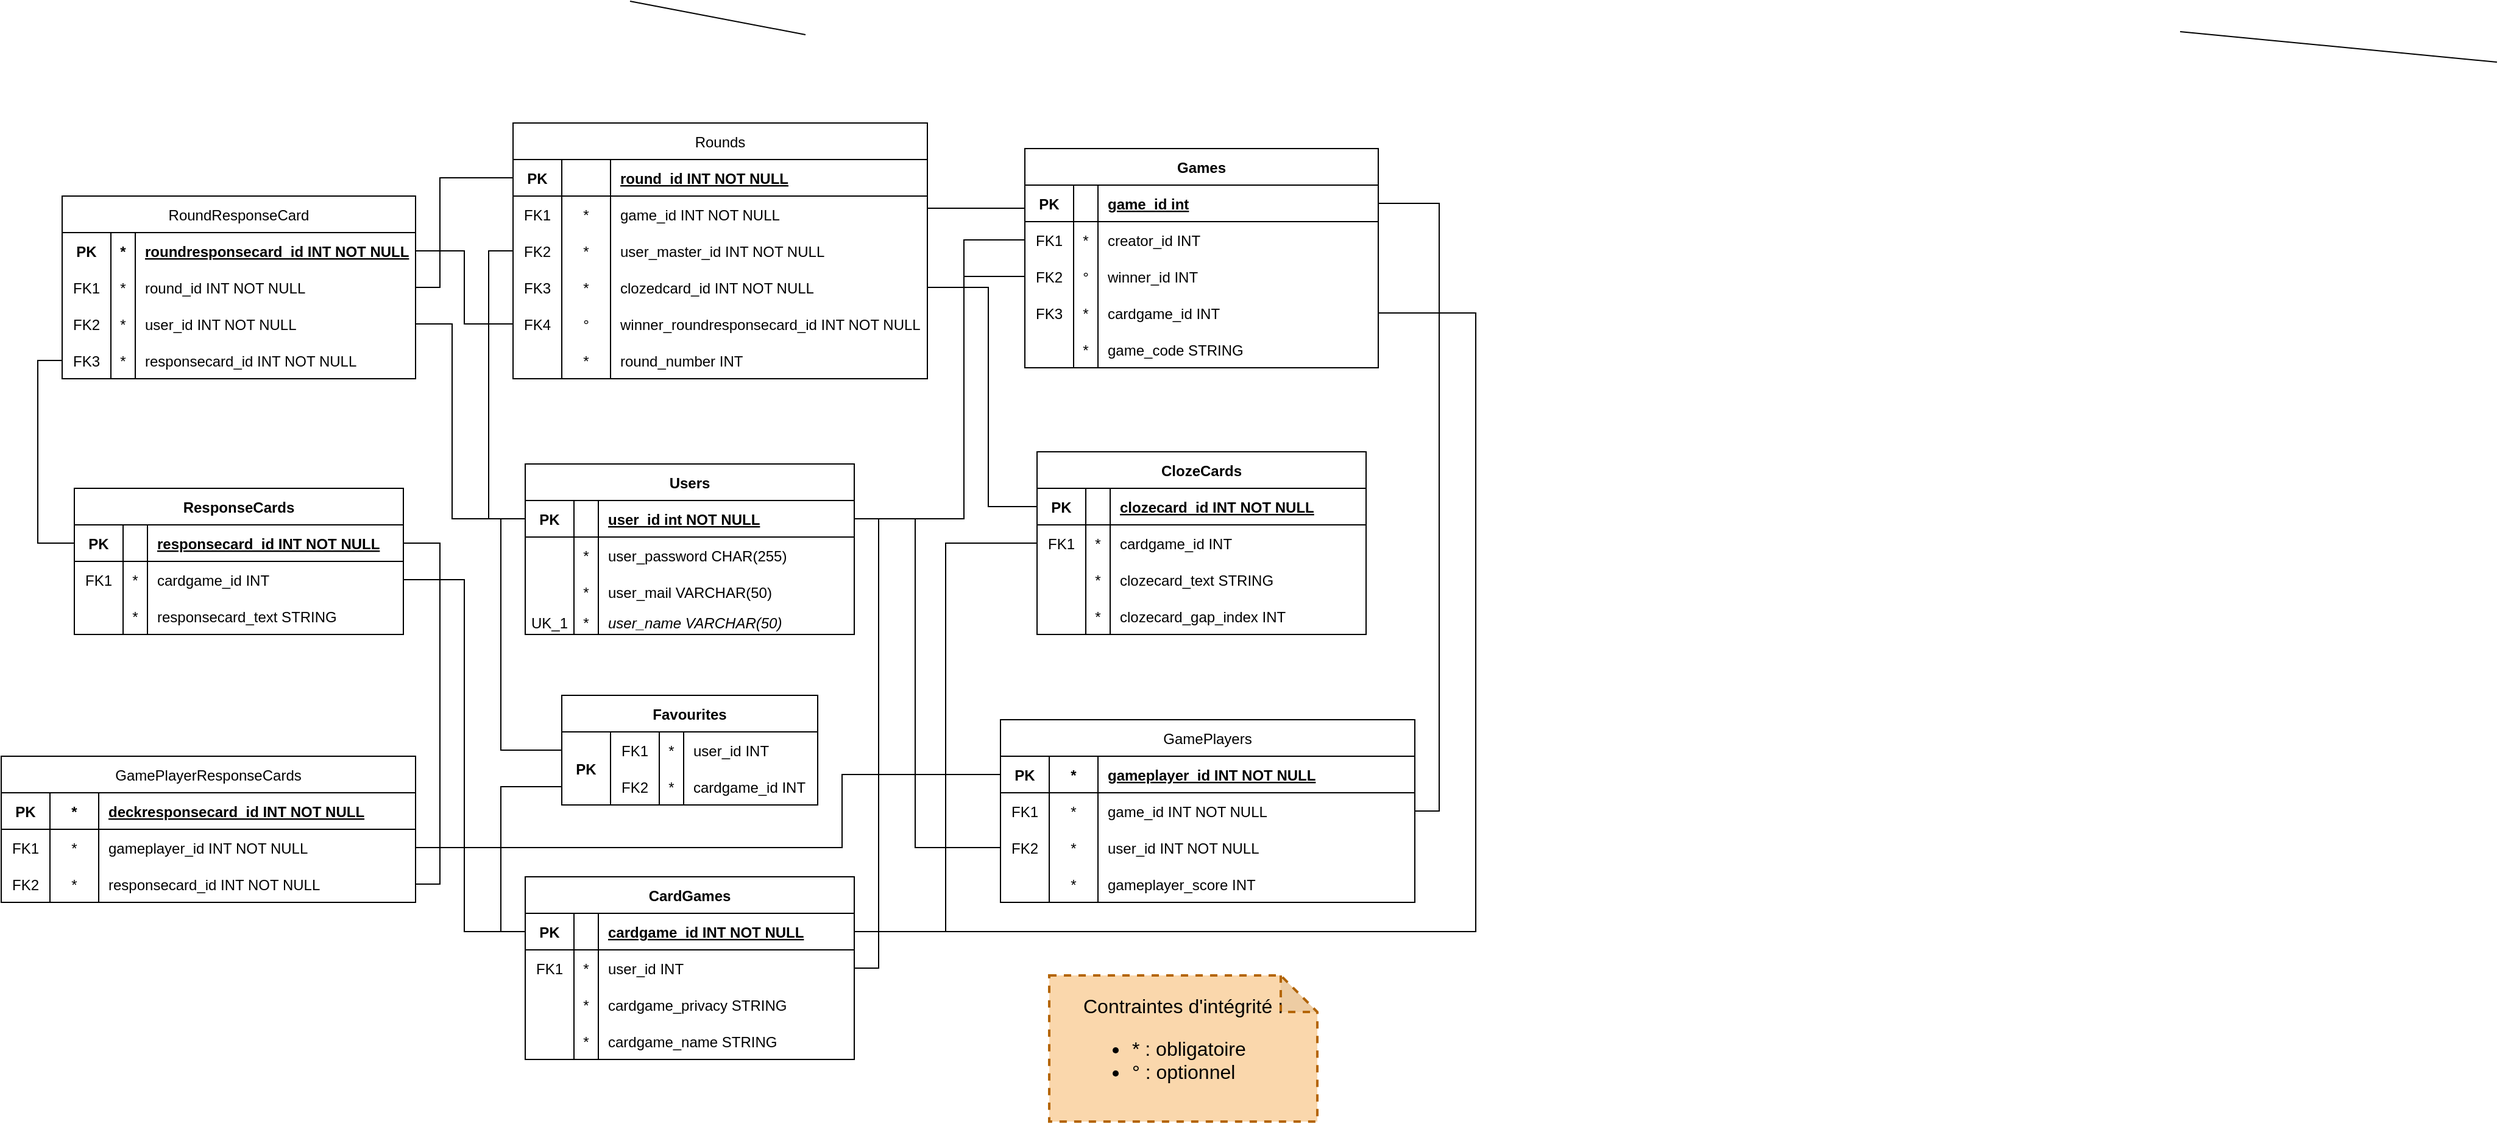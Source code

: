 <mxfile version="20.5.3" type="device"><diagram name="Page-1" id="S6RjhD3yr8lOZyxuJOlQ"><mxGraphModel dx="4010" dy="720" grid="1" gridSize="10" guides="1" tooltips="1" connect="1" arrows="1" fold="1" page="1" pageScale="1" pageWidth="827" pageHeight="1169" math="0" shadow="0"><root><mxCell id="0"/><mxCell id="1" parent="0"/><mxCell id="Mdv44feq1aw5jlJyWrGV-56" value="" style="endArrow=none;html=1;rounded=0;exitX=1;exitY=0.5;exitDx=0;exitDy=0;entryX=0;entryY=0;entryDx=0;entryDy=0;" parent="1" target="Mdv44feq1aw5jlJyWrGV-26" edge="1"><mxGeometry width="50" height="50" relative="1" as="geometry"><mxPoint x="-222" y="325.0" as="sourcePoint"/><mxPoint x="38" y="350" as="targetPoint"/></mxGeometry></mxCell><mxCell id="Mdv44feq1aw5jlJyWrGV-67" value="" style="endArrow=none;html=1;rounded=0;entryX=1;entryY=0.75;entryDx=0;entryDy=0;exitX=0;exitY=0.5;exitDx=0;exitDy=0;" parent="1" source="Mdv44feq1aw5jlJyWrGV-53" edge="1"><mxGeometry width="50" height="50" relative="1" as="geometry"><mxPoint x="-1494" y="300" as="sourcePoint"/><mxPoint x="-1350" y="327.5" as="targetPoint"/></mxGeometry></mxCell><mxCell id="Lae0wZcDx-clFcs5uiIE-144" value="Users" style="shape=table;startSize=30;container=1;collapsible=1;childLayout=tableLayout;fixedRows=1;rowLines=0;fontStyle=1;align=center;resizeLast=1;" vertex="1" parent="1"><mxGeometry x="-1580" y="680" width="270" height="140" as="geometry"/></mxCell><mxCell id="Lae0wZcDx-clFcs5uiIE-145" value="" style="shape=partialRectangle;collapsible=0;dropTarget=0;pointerEvents=0;fillColor=none;points=[[0,0.5],[1,0.5]];portConstraint=eastwest;top=0;left=0;right=0;bottom=1;" vertex="1" parent="Lae0wZcDx-clFcs5uiIE-144"><mxGeometry y="30" width="270" height="30" as="geometry"/></mxCell><mxCell id="Lae0wZcDx-clFcs5uiIE-146" value="PK" style="shape=partialRectangle;overflow=hidden;connectable=0;fillColor=none;top=0;left=0;bottom=0;right=0;fontStyle=1;" vertex="1" parent="Lae0wZcDx-clFcs5uiIE-145"><mxGeometry width="40.0" height="30" as="geometry"><mxRectangle width="40.0" height="30" as="alternateBounds"/></mxGeometry></mxCell><mxCell id="Lae0wZcDx-clFcs5uiIE-147" style="shape=partialRectangle;overflow=hidden;connectable=0;fillColor=none;top=0;left=0;bottom=0;right=0;fontStyle=1;" vertex="1" parent="Lae0wZcDx-clFcs5uiIE-145"><mxGeometry x="40.0" width="20" height="30" as="geometry"><mxRectangle width="20" height="30" as="alternateBounds"/></mxGeometry></mxCell><mxCell id="Lae0wZcDx-clFcs5uiIE-148" value="user_id int NOT NULL " style="shape=partialRectangle;overflow=hidden;connectable=0;fillColor=none;top=0;left=0;bottom=0;right=0;align=left;spacingLeft=6;fontStyle=5;" vertex="1" parent="Lae0wZcDx-clFcs5uiIE-145"><mxGeometry x="60.0" width="210.0" height="30" as="geometry"><mxRectangle width="210.0" height="30" as="alternateBounds"/></mxGeometry></mxCell><mxCell id="Lae0wZcDx-clFcs5uiIE-149" value="" style="shape=partialRectangle;collapsible=0;dropTarget=0;pointerEvents=0;fillColor=none;points=[[0,0.5],[1,0.5]];portConstraint=eastwest;top=0;left=0;right=0;bottom=0;" vertex="1" parent="Lae0wZcDx-clFcs5uiIE-144"><mxGeometry y="60" width="270" height="30" as="geometry"/></mxCell><mxCell id="Lae0wZcDx-clFcs5uiIE-150" value="" style="shape=partialRectangle;overflow=hidden;connectable=0;fillColor=none;top=0;left=0;bottom=0;right=0;" vertex="1" parent="Lae0wZcDx-clFcs5uiIE-149"><mxGeometry width="40.0" height="30" as="geometry"><mxRectangle width="40.0" height="30" as="alternateBounds"/></mxGeometry></mxCell><mxCell id="Lae0wZcDx-clFcs5uiIE-151" value="*" style="shape=partialRectangle;overflow=hidden;connectable=0;fillColor=none;top=0;left=0;bottom=0;right=0;" vertex="1" parent="Lae0wZcDx-clFcs5uiIE-149"><mxGeometry x="40.0" width="20" height="30" as="geometry"><mxRectangle width="20" height="30" as="alternateBounds"/></mxGeometry></mxCell><mxCell id="Lae0wZcDx-clFcs5uiIE-152" value="user_password CHAR(255)" style="shape=partialRectangle;overflow=hidden;connectable=0;fillColor=none;top=0;left=0;bottom=0;right=0;align=left;spacingLeft=6;" vertex="1" parent="Lae0wZcDx-clFcs5uiIE-149"><mxGeometry x="60.0" width="210.0" height="30" as="geometry"><mxRectangle width="210.0" height="30" as="alternateBounds"/></mxGeometry></mxCell><mxCell id="Lae0wZcDx-clFcs5uiIE-153" style="shape=partialRectangle;collapsible=0;dropTarget=0;pointerEvents=0;fillColor=none;points=[[0,0.5],[1,0.5]];portConstraint=eastwest;top=0;left=0;right=0;bottom=0;" vertex="1" parent="Lae0wZcDx-clFcs5uiIE-144"><mxGeometry y="90" width="270" height="30" as="geometry"/></mxCell><mxCell id="Lae0wZcDx-clFcs5uiIE-154" value="" style="shape=partialRectangle;overflow=hidden;connectable=0;fillColor=none;top=0;left=0;bottom=0;right=0;" vertex="1" parent="Lae0wZcDx-clFcs5uiIE-153"><mxGeometry width="40.0" height="30" as="geometry"><mxRectangle width="40.0" height="30" as="alternateBounds"/></mxGeometry></mxCell><mxCell id="Lae0wZcDx-clFcs5uiIE-155" value="*" style="shape=partialRectangle;overflow=hidden;connectable=0;fillColor=none;top=0;left=0;bottom=0;right=0;" vertex="1" parent="Lae0wZcDx-clFcs5uiIE-153"><mxGeometry x="40.0" width="20" height="30" as="geometry"><mxRectangle width="20" height="30" as="alternateBounds"/></mxGeometry></mxCell><mxCell id="Lae0wZcDx-clFcs5uiIE-156" value="user_mail VARCHAR(50)" style="shape=partialRectangle;overflow=hidden;connectable=0;fillColor=none;top=0;left=0;bottom=0;right=0;align=left;spacingLeft=6;" vertex="1" parent="Lae0wZcDx-clFcs5uiIE-153"><mxGeometry x="60.0" width="210.0" height="30" as="geometry"><mxRectangle width="210.0" height="30" as="alternateBounds"/></mxGeometry></mxCell><mxCell id="Lae0wZcDx-clFcs5uiIE-161" style="shape=partialRectangle;collapsible=0;dropTarget=0;pointerEvents=0;fillColor=none;points=[[0,0.5],[1,0.5]];portConstraint=eastwest;top=0;left=0;right=0;bottom=0;" vertex="1" parent="Lae0wZcDx-clFcs5uiIE-144"><mxGeometry y="120" width="270" height="20" as="geometry"/></mxCell><mxCell id="Lae0wZcDx-clFcs5uiIE-162" value="UK_1" style="shape=partialRectangle;overflow=hidden;connectable=0;fillColor=none;top=0;left=0;bottom=0;right=0;" vertex="1" parent="Lae0wZcDx-clFcs5uiIE-161"><mxGeometry width="40.0" height="20" as="geometry"><mxRectangle width="40.0" height="20" as="alternateBounds"/></mxGeometry></mxCell><mxCell id="Lae0wZcDx-clFcs5uiIE-163" value="*" style="shape=partialRectangle;overflow=hidden;connectable=0;fillColor=none;top=0;left=0;bottom=0;right=0;" vertex="1" parent="Lae0wZcDx-clFcs5uiIE-161"><mxGeometry x="40.0" width="20" height="20" as="geometry"><mxRectangle width="20" height="20" as="alternateBounds"/></mxGeometry></mxCell><mxCell id="Lae0wZcDx-clFcs5uiIE-164" value="user_name VARCHAR(50)" style="shape=partialRectangle;overflow=hidden;connectable=0;fillColor=none;top=0;left=0;bottom=0;right=0;align=left;spacingLeft=6;fontStyle=2" vertex="1" parent="Lae0wZcDx-clFcs5uiIE-161"><mxGeometry x="60.0" width="210.0" height="20" as="geometry"><mxRectangle width="210.0" height="20" as="alternateBounds"/></mxGeometry></mxCell><mxCell id="Lae0wZcDx-clFcs5uiIE-228" value="&lt;div&gt;Contraintes d'intégrité :&lt;/div&gt;&lt;div style=&quot;text-align: left;&quot;&gt;&lt;ul&gt;&lt;li&gt;* : obligatoire&lt;/li&gt;&lt;li&gt;° : optionnel&lt;/li&gt;&lt;/ul&gt;&lt;/div&gt;" style="shape=note;whiteSpace=wrap;html=1;backgroundOutline=1;darkOpacity=0.05;dashed=1;strokeColor=#b46504;strokeWidth=2;fillColor=#fad7ac;align=center;spacingTop=0;fontSize=16;spacing=0;verticalAlign=middle;" vertex="1" parent="1"><mxGeometry x="-1150" y="1100" width="220" height="120" as="geometry"/></mxCell><mxCell id="Lae0wZcDx-clFcs5uiIE-240" value="CardGames" style="shape=table;startSize=30;container=1;collapsible=1;childLayout=tableLayout;fixedRows=1;rowLines=0;fontStyle=1;align=center;resizeLast=1;" vertex="1" parent="1"><mxGeometry x="-1580" y="1019" width="270" height="150" as="geometry"/></mxCell><mxCell id="Lae0wZcDx-clFcs5uiIE-241" value="" style="shape=partialRectangle;collapsible=0;dropTarget=0;pointerEvents=0;fillColor=none;points=[[0,0.5],[1,0.5]];portConstraint=eastwest;top=0;left=0;right=0;bottom=1;" vertex="1" parent="Lae0wZcDx-clFcs5uiIE-240"><mxGeometry y="30" width="270" height="30" as="geometry"/></mxCell><mxCell id="Lae0wZcDx-clFcs5uiIE-242" value="PK" style="shape=partialRectangle;overflow=hidden;connectable=0;fillColor=none;top=0;left=0;bottom=0;right=0;fontStyle=1;" vertex="1" parent="Lae0wZcDx-clFcs5uiIE-241"><mxGeometry width="40" height="30" as="geometry"><mxRectangle width="40" height="30" as="alternateBounds"/></mxGeometry></mxCell><mxCell id="Lae0wZcDx-clFcs5uiIE-243" style="shape=partialRectangle;overflow=hidden;connectable=0;fillColor=none;top=0;left=0;bottom=0;right=0;fontStyle=1;" vertex="1" parent="Lae0wZcDx-clFcs5uiIE-241"><mxGeometry x="40" width="20" height="30" as="geometry"><mxRectangle width="20" height="30" as="alternateBounds"/></mxGeometry></mxCell><mxCell id="Lae0wZcDx-clFcs5uiIE-244" value="cardgame_id INT NOT NULL " style="shape=partialRectangle;overflow=hidden;connectable=0;fillColor=none;top=0;left=0;bottom=0;right=0;align=left;spacingLeft=6;fontStyle=5;" vertex="1" parent="Lae0wZcDx-clFcs5uiIE-241"><mxGeometry x="60" width="210" height="30" as="geometry"><mxRectangle width="210" height="30" as="alternateBounds"/></mxGeometry></mxCell><mxCell id="Lae0wZcDx-clFcs5uiIE-245" style="shape=partialRectangle;collapsible=0;dropTarget=0;pointerEvents=0;fillColor=none;points=[[0,0.5],[1,0.5]];portConstraint=eastwest;top=0;left=0;right=0;bottom=0;" vertex="1" parent="Lae0wZcDx-clFcs5uiIE-240"><mxGeometry y="60" width="270" height="30" as="geometry"/></mxCell><mxCell id="Lae0wZcDx-clFcs5uiIE-246" value="FK1" style="shape=partialRectangle;overflow=hidden;connectable=0;fillColor=none;top=0;left=0;bottom=0;right=0;" vertex="1" parent="Lae0wZcDx-clFcs5uiIE-245"><mxGeometry width="40" height="30" as="geometry"><mxRectangle width="40" height="30" as="alternateBounds"/></mxGeometry></mxCell><mxCell id="Lae0wZcDx-clFcs5uiIE-247" value="*" style="shape=partialRectangle;overflow=hidden;connectable=0;fillColor=none;top=0;left=0;bottom=0;right=0;" vertex="1" parent="Lae0wZcDx-clFcs5uiIE-245"><mxGeometry x="40" width="20" height="30" as="geometry"><mxRectangle width="20" height="30" as="alternateBounds"/></mxGeometry></mxCell><mxCell id="Lae0wZcDx-clFcs5uiIE-248" value="user_id INT" style="shape=partialRectangle;overflow=hidden;connectable=0;fillColor=none;top=0;left=0;bottom=0;right=0;align=left;spacingLeft=6;" vertex="1" parent="Lae0wZcDx-clFcs5uiIE-245"><mxGeometry x="60" width="210" height="30" as="geometry"><mxRectangle width="210" height="30" as="alternateBounds"/></mxGeometry></mxCell><mxCell id="Lae0wZcDx-clFcs5uiIE-249" value="" style="shape=partialRectangle;collapsible=0;dropTarget=0;pointerEvents=0;fillColor=none;points=[[0,0.5],[1,0.5]];portConstraint=eastwest;top=0;left=0;right=0;bottom=0;" vertex="1" parent="Lae0wZcDx-clFcs5uiIE-240"><mxGeometry y="90" width="270" height="30" as="geometry"/></mxCell><mxCell id="Lae0wZcDx-clFcs5uiIE-250" value="" style="shape=partialRectangle;overflow=hidden;connectable=0;fillColor=none;top=0;left=0;bottom=0;right=0;" vertex="1" parent="Lae0wZcDx-clFcs5uiIE-249"><mxGeometry width="40" height="30" as="geometry"><mxRectangle width="40" height="30" as="alternateBounds"/></mxGeometry></mxCell><mxCell id="Lae0wZcDx-clFcs5uiIE-251" value="*" style="shape=partialRectangle;overflow=hidden;connectable=0;fillColor=none;top=0;left=0;bottom=0;right=0;" vertex="1" parent="Lae0wZcDx-clFcs5uiIE-249"><mxGeometry x="40" width="20" height="30" as="geometry"><mxRectangle width="20" height="30" as="alternateBounds"/></mxGeometry></mxCell><mxCell id="Lae0wZcDx-clFcs5uiIE-252" value="cardgame_privacy STRING" style="shape=partialRectangle;overflow=hidden;connectable=0;fillColor=none;top=0;left=0;bottom=0;right=0;align=left;spacingLeft=6;" vertex="1" parent="Lae0wZcDx-clFcs5uiIE-249"><mxGeometry x="60" width="210" height="30" as="geometry"><mxRectangle width="210" height="30" as="alternateBounds"/></mxGeometry></mxCell><mxCell id="Lae0wZcDx-clFcs5uiIE-253" style="shape=partialRectangle;collapsible=0;dropTarget=0;pointerEvents=0;fillColor=none;points=[[0,0.5],[1,0.5]];portConstraint=eastwest;top=0;left=0;right=0;bottom=0;" vertex="1" parent="Lae0wZcDx-clFcs5uiIE-240"><mxGeometry y="120" width="270" height="30" as="geometry"/></mxCell><mxCell id="Lae0wZcDx-clFcs5uiIE-254" style="shape=partialRectangle;overflow=hidden;connectable=0;fillColor=none;top=0;left=0;bottom=0;right=0;" vertex="1" parent="Lae0wZcDx-clFcs5uiIE-253"><mxGeometry width="40" height="30" as="geometry"><mxRectangle width="40" height="30" as="alternateBounds"/></mxGeometry></mxCell><mxCell id="Lae0wZcDx-clFcs5uiIE-255" value="*" style="shape=partialRectangle;overflow=hidden;connectable=0;fillColor=none;top=0;left=0;bottom=0;right=0;" vertex="1" parent="Lae0wZcDx-clFcs5uiIE-253"><mxGeometry x="40" width="20" height="30" as="geometry"><mxRectangle width="20" height="30" as="alternateBounds"/></mxGeometry></mxCell><mxCell id="Lae0wZcDx-clFcs5uiIE-256" value="cardgame_name STRING" style="shape=partialRectangle;overflow=hidden;connectable=0;fillColor=none;top=0;left=0;bottom=0;right=0;align=left;spacingLeft=6;" vertex="1" parent="Lae0wZcDx-clFcs5uiIE-253"><mxGeometry x="60" width="210" height="30" as="geometry"><mxRectangle width="210" height="30" as="alternateBounds"/></mxGeometry></mxCell><mxCell id="Lae0wZcDx-clFcs5uiIE-257" value="ResponseCards" style="shape=table;startSize=30;container=1;collapsible=1;childLayout=tableLayout;fixedRows=1;rowLines=0;fontStyle=1;align=center;resizeLast=1;" vertex="1" parent="1"><mxGeometry x="-1950" y="700" width="270" height="120" as="geometry"/></mxCell><mxCell id="Lae0wZcDx-clFcs5uiIE-258" value="" style="shape=partialRectangle;collapsible=0;dropTarget=0;pointerEvents=0;fillColor=none;points=[[0,0.5],[1,0.5]];portConstraint=eastwest;top=0;left=0;right=0;bottom=1;" vertex="1" parent="Lae0wZcDx-clFcs5uiIE-257"><mxGeometry y="30" width="270" height="30" as="geometry"/></mxCell><mxCell id="Lae0wZcDx-clFcs5uiIE-259" value="PK" style="shape=partialRectangle;overflow=hidden;connectable=0;fillColor=none;top=0;left=0;bottom=0;right=0;fontStyle=1;" vertex="1" parent="Lae0wZcDx-clFcs5uiIE-258"><mxGeometry width="40" height="30" as="geometry"><mxRectangle width="40" height="30" as="alternateBounds"/></mxGeometry></mxCell><mxCell id="Lae0wZcDx-clFcs5uiIE-260" style="shape=partialRectangle;overflow=hidden;connectable=0;fillColor=none;top=0;left=0;bottom=0;right=0;fontStyle=1;" vertex="1" parent="Lae0wZcDx-clFcs5uiIE-258"><mxGeometry x="40" width="20" height="30" as="geometry"><mxRectangle width="20" height="30" as="alternateBounds"/></mxGeometry></mxCell><mxCell id="Lae0wZcDx-clFcs5uiIE-261" value="responsecard_id INT NOT NULL " style="shape=partialRectangle;overflow=hidden;connectable=0;fillColor=none;top=0;left=0;bottom=0;right=0;align=left;spacingLeft=6;fontStyle=5;" vertex="1" parent="Lae0wZcDx-clFcs5uiIE-258"><mxGeometry x="60" width="210" height="30" as="geometry"><mxRectangle width="210" height="30" as="alternateBounds"/></mxGeometry></mxCell><mxCell id="Lae0wZcDx-clFcs5uiIE-262" style="shape=partialRectangle;collapsible=0;dropTarget=0;pointerEvents=0;fillColor=none;points=[[0,0.5],[1,0.5]];portConstraint=eastwest;top=0;left=0;right=0;bottom=0;" vertex="1" parent="Lae0wZcDx-clFcs5uiIE-257"><mxGeometry y="60" width="270" height="30" as="geometry"/></mxCell><mxCell id="Lae0wZcDx-clFcs5uiIE-263" value="FK1" style="shape=partialRectangle;overflow=hidden;connectable=0;fillColor=none;top=0;left=0;bottom=0;right=0;" vertex="1" parent="Lae0wZcDx-clFcs5uiIE-262"><mxGeometry width="40" height="30" as="geometry"><mxRectangle width="40" height="30" as="alternateBounds"/></mxGeometry></mxCell><mxCell id="Lae0wZcDx-clFcs5uiIE-264" value="*" style="shape=partialRectangle;overflow=hidden;connectable=0;fillColor=none;top=0;left=0;bottom=0;right=0;" vertex="1" parent="Lae0wZcDx-clFcs5uiIE-262"><mxGeometry x="40" width="20" height="30" as="geometry"><mxRectangle width="20" height="30" as="alternateBounds"/></mxGeometry></mxCell><mxCell id="Lae0wZcDx-clFcs5uiIE-265" value="cardgame_id INT" style="shape=partialRectangle;overflow=hidden;connectable=0;fillColor=none;top=0;left=0;bottom=0;right=0;align=left;spacingLeft=6;" vertex="1" parent="Lae0wZcDx-clFcs5uiIE-262"><mxGeometry x="60" width="210" height="30" as="geometry"><mxRectangle width="210" height="30" as="alternateBounds"/></mxGeometry></mxCell><mxCell id="Lae0wZcDx-clFcs5uiIE-266" value="" style="shape=partialRectangle;collapsible=0;dropTarget=0;pointerEvents=0;fillColor=none;points=[[0,0.5],[1,0.5]];portConstraint=eastwest;top=0;left=0;right=0;bottom=0;" vertex="1" parent="Lae0wZcDx-clFcs5uiIE-257"><mxGeometry y="90" width="270" height="30" as="geometry"/></mxCell><mxCell id="Lae0wZcDx-clFcs5uiIE-267" value="" style="shape=partialRectangle;overflow=hidden;connectable=0;fillColor=none;top=0;left=0;bottom=0;right=0;" vertex="1" parent="Lae0wZcDx-clFcs5uiIE-266"><mxGeometry width="40" height="30" as="geometry"><mxRectangle width="40" height="30" as="alternateBounds"/></mxGeometry></mxCell><mxCell id="Lae0wZcDx-clFcs5uiIE-268" value="*" style="shape=partialRectangle;overflow=hidden;connectable=0;fillColor=none;top=0;left=0;bottom=0;right=0;" vertex="1" parent="Lae0wZcDx-clFcs5uiIE-266"><mxGeometry x="40" width="20" height="30" as="geometry"><mxRectangle width="20" height="30" as="alternateBounds"/></mxGeometry></mxCell><mxCell id="Lae0wZcDx-clFcs5uiIE-269" value="responsecard_text STRING" style="shape=partialRectangle;overflow=hidden;connectable=0;fillColor=none;top=0;left=0;bottom=0;right=0;align=left;spacingLeft=6;" vertex="1" parent="Lae0wZcDx-clFcs5uiIE-266"><mxGeometry x="60" width="210" height="30" as="geometry"><mxRectangle width="210" height="30" as="alternateBounds"/></mxGeometry></mxCell><mxCell id="Lae0wZcDx-clFcs5uiIE-274" value="ClozeCards" style="shape=table;startSize=30;container=1;collapsible=1;childLayout=tableLayout;fixedRows=1;rowLines=0;fontStyle=1;align=center;resizeLast=1;" vertex="1" parent="1"><mxGeometry x="-1160" y="670" width="270" height="150" as="geometry"/></mxCell><mxCell id="Lae0wZcDx-clFcs5uiIE-275" value="" style="shape=partialRectangle;collapsible=0;dropTarget=0;pointerEvents=0;fillColor=none;points=[[0,0.5],[1,0.5]];portConstraint=eastwest;top=0;left=0;right=0;bottom=1;" vertex="1" parent="Lae0wZcDx-clFcs5uiIE-274"><mxGeometry y="30" width="270" height="30" as="geometry"/></mxCell><mxCell id="Lae0wZcDx-clFcs5uiIE-276" value="PK" style="shape=partialRectangle;overflow=hidden;connectable=0;fillColor=none;top=0;left=0;bottom=0;right=0;fontStyle=1;" vertex="1" parent="Lae0wZcDx-clFcs5uiIE-275"><mxGeometry width="40" height="30" as="geometry"><mxRectangle width="40" height="30" as="alternateBounds"/></mxGeometry></mxCell><mxCell id="Lae0wZcDx-clFcs5uiIE-277" style="shape=partialRectangle;overflow=hidden;connectable=0;fillColor=none;top=0;left=0;bottom=0;right=0;fontStyle=1;" vertex="1" parent="Lae0wZcDx-clFcs5uiIE-275"><mxGeometry x="40" width="20" height="30" as="geometry"><mxRectangle width="20" height="30" as="alternateBounds"/></mxGeometry></mxCell><mxCell id="Lae0wZcDx-clFcs5uiIE-278" value="clozecard_id INT NOT NULL " style="shape=partialRectangle;overflow=hidden;connectable=0;fillColor=none;top=0;left=0;bottom=0;right=0;align=left;spacingLeft=6;fontStyle=5;" vertex="1" parent="Lae0wZcDx-clFcs5uiIE-275"><mxGeometry x="60" width="210" height="30" as="geometry"><mxRectangle width="210" height="30" as="alternateBounds"/></mxGeometry></mxCell><mxCell id="Lae0wZcDx-clFcs5uiIE-279" style="shape=partialRectangle;collapsible=0;dropTarget=0;pointerEvents=0;fillColor=none;points=[[0,0.5],[1,0.5]];portConstraint=eastwest;top=0;left=0;right=0;bottom=0;" vertex="1" parent="Lae0wZcDx-clFcs5uiIE-274"><mxGeometry y="60" width="270" height="30" as="geometry"/></mxCell><mxCell id="Lae0wZcDx-clFcs5uiIE-280" value="FK1" style="shape=partialRectangle;overflow=hidden;connectable=0;fillColor=none;top=0;left=0;bottom=0;right=0;" vertex="1" parent="Lae0wZcDx-clFcs5uiIE-279"><mxGeometry width="40" height="30" as="geometry"><mxRectangle width="40" height="30" as="alternateBounds"/></mxGeometry></mxCell><mxCell id="Lae0wZcDx-clFcs5uiIE-281" value="*" style="shape=partialRectangle;overflow=hidden;connectable=0;fillColor=none;top=0;left=0;bottom=0;right=0;" vertex="1" parent="Lae0wZcDx-clFcs5uiIE-279"><mxGeometry x="40" width="20" height="30" as="geometry"><mxRectangle width="20" height="30" as="alternateBounds"/></mxGeometry></mxCell><mxCell id="Lae0wZcDx-clFcs5uiIE-282" value="cardgame_id INT" style="shape=partialRectangle;overflow=hidden;connectable=0;fillColor=none;top=0;left=0;bottom=0;right=0;align=left;spacingLeft=6;" vertex="1" parent="Lae0wZcDx-clFcs5uiIE-279"><mxGeometry x="60" width="210" height="30" as="geometry"><mxRectangle width="210" height="30" as="alternateBounds"/></mxGeometry></mxCell><mxCell id="Lae0wZcDx-clFcs5uiIE-283" value="" style="shape=partialRectangle;collapsible=0;dropTarget=0;pointerEvents=0;fillColor=none;points=[[0,0.5],[1,0.5]];portConstraint=eastwest;top=0;left=0;right=0;bottom=0;" vertex="1" parent="Lae0wZcDx-clFcs5uiIE-274"><mxGeometry y="90" width="270" height="30" as="geometry"/></mxCell><mxCell id="Lae0wZcDx-clFcs5uiIE-284" value="" style="shape=partialRectangle;overflow=hidden;connectable=0;fillColor=none;top=0;left=0;bottom=0;right=0;" vertex="1" parent="Lae0wZcDx-clFcs5uiIE-283"><mxGeometry width="40" height="30" as="geometry"><mxRectangle width="40" height="30" as="alternateBounds"/></mxGeometry></mxCell><mxCell id="Lae0wZcDx-clFcs5uiIE-285" value="*" style="shape=partialRectangle;overflow=hidden;connectable=0;fillColor=none;top=0;left=0;bottom=0;right=0;" vertex="1" parent="Lae0wZcDx-clFcs5uiIE-283"><mxGeometry x="40" width="20" height="30" as="geometry"><mxRectangle width="20" height="30" as="alternateBounds"/></mxGeometry></mxCell><mxCell id="Lae0wZcDx-clFcs5uiIE-286" value="clozecard_text STRING" style="shape=partialRectangle;overflow=hidden;connectable=0;fillColor=none;top=0;left=0;bottom=0;right=0;align=left;spacingLeft=6;" vertex="1" parent="Lae0wZcDx-clFcs5uiIE-283"><mxGeometry x="60" width="210" height="30" as="geometry"><mxRectangle width="210" height="30" as="alternateBounds"/></mxGeometry></mxCell><mxCell id="Lae0wZcDx-clFcs5uiIE-287" style="shape=partialRectangle;collapsible=0;dropTarget=0;pointerEvents=0;fillColor=none;points=[[0,0.5],[1,0.5]];portConstraint=eastwest;top=0;left=0;right=0;bottom=0;" vertex="1" parent="Lae0wZcDx-clFcs5uiIE-274"><mxGeometry y="120" width="270" height="30" as="geometry"/></mxCell><mxCell id="Lae0wZcDx-clFcs5uiIE-288" style="shape=partialRectangle;overflow=hidden;connectable=0;fillColor=none;top=0;left=0;bottom=0;right=0;" vertex="1" parent="Lae0wZcDx-clFcs5uiIE-287"><mxGeometry width="40" height="30" as="geometry"><mxRectangle width="40" height="30" as="alternateBounds"/></mxGeometry></mxCell><mxCell id="Lae0wZcDx-clFcs5uiIE-289" value="*" style="shape=partialRectangle;overflow=hidden;connectable=0;fillColor=none;top=0;left=0;bottom=0;right=0;" vertex="1" parent="Lae0wZcDx-clFcs5uiIE-287"><mxGeometry x="40" width="20" height="30" as="geometry"><mxRectangle width="20" height="30" as="alternateBounds"/></mxGeometry></mxCell><mxCell id="Lae0wZcDx-clFcs5uiIE-290" value="clozecard_gap_index INT" style="shape=partialRectangle;overflow=hidden;connectable=0;fillColor=none;top=0;left=0;bottom=0;right=0;align=left;spacingLeft=6;" vertex="1" parent="Lae0wZcDx-clFcs5uiIE-287"><mxGeometry x="60" width="210" height="30" as="geometry"><mxRectangle width="210" height="30" as="alternateBounds"/></mxGeometry></mxCell><mxCell id="Lae0wZcDx-clFcs5uiIE-291" value="Games" style="shape=table;startSize=30;container=1;collapsible=1;childLayout=tableLayout;fixedRows=1;rowLines=0;fontStyle=1;align=center;resizeLast=1;" vertex="1" parent="1"><mxGeometry x="-1170" y="421" width="290" height="180" as="geometry"/></mxCell><mxCell id="Lae0wZcDx-clFcs5uiIE-292" value="" style="shape=partialRectangle;collapsible=0;dropTarget=0;pointerEvents=0;fillColor=none;points=[[0,0.5],[1,0.5]];portConstraint=eastwest;top=0;left=0;right=0;bottom=1;" vertex="1" parent="Lae0wZcDx-clFcs5uiIE-291"><mxGeometry y="30" width="290" height="30" as="geometry"/></mxCell><mxCell id="Lae0wZcDx-clFcs5uiIE-293" value="PK" style="shape=partialRectangle;overflow=hidden;connectable=0;fillColor=none;top=0;left=0;bottom=0;right=0;fontStyle=1;" vertex="1" parent="Lae0wZcDx-clFcs5uiIE-292"><mxGeometry width="40" height="30" as="geometry"><mxRectangle width="40" height="30" as="alternateBounds"/></mxGeometry></mxCell><mxCell id="Lae0wZcDx-clFcs5uiIE-294" style="shape=partialRectangle;overflow=hidden;connectable=0;fillColor=none;top=0;left=0;bottom=0;right=0;fontStyle=1;" vertex="1" parent="Lae0wZcDx-clFcs5uiIE-292"><mxGeometry x="40" width="20" height="30" as="geometry"><mxRectangle width="20" height="30" as="alternateBounds"/></mxGeometry></mxCell><mxCell id="Lae0wZcDx-clFcs5uiIE-295" value="game_id int" style="shape=partialRectangle;overflow=hidden;connectable=0;fillColor=none;top=0;left=0;bottom=0;right=0;align=left;spacingLeft=6;fontStyle=5;" vertex="1" parent="Lae0wZcDx-clFcs5uiIE-292"><mxGeometry x="60" width="230" height="30" as="geometry"><mxRectangle width="230" height="30" as="alternateBounds"/></mxGeometry></mxCell><mxCell id="Lae0wZcDx-clFcs5uiIE-296" style="shape=partialRectangle;collapsible=0;dropTarget=0;pointerEvents=0;fillColor=none;points=[[0,0.5],[1,0.5]];portConstraint=eastwest;top=0;left=0;right=0;bottom=0;" vertex="1" parent="Lae0wZcDx-clFcs5uiIE-291"><mxGeometry y="60" width="290" height="30" as="geometry"/></mxCell><mxCell id="Lae0wZcDx-clFcs5uiIE-297" value="FK1" style="shape=partialRectangle;overflow=hidden;connectable=0;fillColor=none;top=0;left=0;bottom=0;right=0;" vertex="1" parent="Lae0wZcDx-clFcs5uiIE-296"><mxGeometry width="40" height="30" as="geometry"><mxRectangle width="40" height="30" as="alternateBounds"/></mxGeometry></mxCell><mxCell id="Lae0wZcDx-clFcs5uiIE-298" value="*" style="shape=partialRectangle;overflow=hidden;connectable=0;fillColor=none;top=0;left=0;bottom=0;right=0;" vertex="1" parent="Lae0wZcDx-clFcs5uiIE-296"><mxGeometry x="40" width="20" height="30" as="geometry"><mxRectangle width="20" height="30" as="alternateBounds"/></mxGeometry></mxCell><mxCell id="Lae0wZcDx-clFcs5uiIE-299" value="creator_id INT" style="shape=partialRectangle;overflow=hidden;connectable=0;fillColor=none;top=0;left=0;bottom=0;right=0;align=left;spacingLeft=6;" vertex="1" parent="Lae0wZcDx-clFcs5uiIE-296"><mxGeometry x="60" width="230" height="30" as="geometry"><mxRectangle width="230" height="30" as="alternateBounds"/></mxGeometry></mxCell><mxCell id="Lae0wZcDx-clFcs5uiIE-304" style="shape=partialRectangle;collapsible=0;dropTarget=0;pointerEvents=0;fillColor=none;points=[[0,0.5],[1,0.5]];portConstraint=eastwest;top=0;left=0;right=0;bottom=0;" vertex="1" parent="Lae0wZcDx-clFcs5uiIE-291"><mxGeometry y="90" width="290" height="30" as="geometry"/></mxCell><mxCell id="Lae0wZcDx-clFcs5uiIE-305" value="FK2" style="shape=partialRectangle;overflow=hidden;connectable=0;fillColor=none;top=0;left=0;bottom=0;right=0;" vertex="1" parent="Lae0wZcDx-clFcs5uiIE-304"><mxGeometry width="40" height="30" as="geometry"><mxRectangle width="40" height="30" as="alternateBounds"/></mxGeometry></mxCell><mxCell id="Lae0wZcDx-clFcs5uiIE-306" value="°" style="shape=partialRectangle;overflow=hidden;connectable=0;fillColor=none;top=0;left=0;bottom=0;right=0;" vertex="1" parent="Lae0wZcDx-clFcs5uiIE-304"><mxGeometry x="40" width="20" height="30" as="geometry"><mxRectangle width="20" height="30" as="alternateBounds"/></mxGeometry></mxCell><mxCell id="Lae0wZcDx-clFcs5uiIE-307" value="winner_id INT" style="shape=partialRectangle;overflow=hidden;connectable=0;fillColor=none;top=0;left=0;bottom=0;right=0;align=left;spacingLeft=6;" vertex="1" parent="Lae0wZcDx-clFcs5uiIE-304"><mxGeometry x="60" width="230" height="30" as="geometry"><mxRectangle width="230" height="30" as="alternateBounds"/></mxGeometry></mxCell><mxCell id="Lae0wZcDx-clFcs5uiIE-575" style="shape=partialRectangle;collapsible=0;dropTarget=0;pointerEvents=0;fillColor=none;points=[[0,0.5],[1,0.5]];portConstraint=eastwest;top=0;left=0;right=0;bottom=0;" vertex="1" parent="Lae0wZcDx-clFcs5uiIE-291"><mxGeometry y="120" width="290" height="30" as="geometry"/></mxCell><mxCell id="Lae0wZcDx-clFcs5uiIE-576" value="FK3" style="shape=partialRectangle;overflow=hidden;connectable=0;fillColor=none;top=0;left=0;bottom=0;right=0;" vertex="1" parent="Lae0wZcDx-clFcs5uiIE-575"><mxGeometry width="40" height="30" as="geometry"><mxRectangle width="40" height="30" as="alternateBounds"/></mxGeometry></mxCell><mxCell id="Lae0wZcDx-clFcs5uiIE-577" value="*" style="shape=partialRectangle;overflow=hidden;connectable=0;fillColor=none;top=0;left=0;bottom=0;right=0;" vertex="1" parent="Lae0wZcDx-clFcs5uiIE-575"><mxGeometry x="40" width="20" height="30" as="geometry"><mxRectangle width="20" height="30" as="alternateBounds"/></mxGeometry></mxCell><mxCell id="Lae0wZcDx-clFcs5uiIE-578" value="cardgame_id INT" style="shape=partialRectangle;overflow=hidden;connectable=0;fillColor=none;top=0;left=0;bottom=0;right=0;align=left;spacingLeft=6;" vertex="1" parent="Lae0wZcDx-clFcs5uiIE-575"><mxGeometry x="60" width="230" height="30" as="geometry"><mxRectangle width="230" height="30" as="alternateBounds"/></mxGeometry></mxCell><mxCell id="Lae0wZcDx-clFcs5uiIE-308" style="shape=partialRectangle;collapsible=0;dropTarget=0;pointerEvents=0;fillColor=none;points=[[0,0.5],[1,0.5]];portConstraint=eastwest;top=0;left=0;right=0;bottom=0;" vertex="1" parent="Lae0wZcDx-clFcs5uiIE-291"><mxGeometry y="150" width="290" height="30" as="geometry"/></mxCell><mxCell id="Lae0wZcDx-clFcs5uiIE-309" value="" style="shape=partialRectangle;overflow=hidden;connectable=0;fillColor=none;top=0;left=0;bottom=0;right=0;" vertex="1" parent="Lae0wZcDx-clFcs5uiIE-308"><mxGeometry width="40" height="30" as="geometry"><mxRectangle width="40" height="30" as="alternateBounds"/></mxGeometry></mxCell><mxCell id="Lae0wZcDx-clFcs5uiIE-310" value="*" style="shape=partialRectangle;overflow=hidden;connectable=0;fillColor=none;top=0;left=0;bottom=0;right=0;" vertex="1" parent="Lae0wZcDx-clFcs5uiIE-308"><mxGeometry x="40" width="20" height="30" as="geometry"><mxRectangle width="20" height="30" as="alternateBounds"/></mxGeometry></mxCell><mxCell id="Lae0wZcDx-clFcs5uiIE-311" value="game_code STRING" style="shape=partialRectangle;overflow=hidden;connectable=0;fillColor=none;top=0;left=0;bottom=0;right=0;align=left;spacingLeft=6;" vertex="1" parent="Lae0wZcDx-clFcs5uiIE-308"><mxGeometry x="60" width="230" height="30" as="geometry"><mxRectangle width="230" height="30" as="alternateBounds"/></mxGeometry></mxCell><mxCell id="Lae0wZcDx-clFcs5uiIE-366" value="Favourites" style="shape=table;startSize=30;container=1;collapsible=1;childLayout=tableLayout;fixedRows=1;rowLines=0;fontStyle=1;align=center;resizeLast=1;strokeColor=default;" vertex="1" parent="1"><mxGeometry x="-1550" y="870" width="210" height="90" as="geometry"/></mxCell><mxCell id="Lae0wZcDx-clFcs5uiIE-367" value="" style="shape=partialRectangle;collapsible=0;dropTarget=0;pointerEvents=0;fillColor=none;points=[[0,0.5],[1,0.5]];portConstraint=eastwest;top=0;left=0;right=0;bottom=1;strokeColor=none;" vertex="1" parent="Lae0wZcDx-clFcs5uiIE-366"><mxGeometry y="30" width="210" height="30" as="geometry"/></mxCell><mxCell id="Lae0wZcDx-clFcs5uiIE-368" value="PK" style="shape=partialRectangle;overflow=hidden;connectable=0;top=0;left=0;bottom=0;right=0;fontStyle=1;rowspan=2;colspan=1;fillColor=none;strokeColor=none;dashed=1;perimeterSpacing=2;strokeWidth=5;" vertex="1" parent="Lae0wZcDx-clFcs5uiIE-367"><mxGeometry width="40" height="60" as="geometry"><mxRectangle width="40" height="30" as="alternateBounds"/></mxGeometry></mxCell><mxCell id="Lae0wZcDx-clFcs5uiIE-369" value="FK1" style="shape=partialRectangle;overflow=hidden;connectable=0;fillColor=none;top=0;left=0;bottom=0;right=0;fontStyle=0;strokeColor=none;" vertex="1" parent="Lae0wZcDx-clFcs5uiIE-367"><mxGeometry x="40" width="40" height="30" as="geometry"><mxRectangle width="40" height="30" as="alternateBounds"/></mxGeometry></mxCell><mxCell id="Lae0wZcDx-clFcs5uiIE-370" value="*" style="shape=partialRectangle;overflow=hidden;connectable=0;fillColor=none;top=0;left=0;bottom=0;right=0;fontStyle=0;strokeColor=none;align=center;" vertex="1" parent="Lae0wZcDx-clFcs5uiIE-367"><mxGeometry x="80" width="20" height="30" as="geometry"><mxRectangle width="20" height="30" as="alternateBounds"/></mxGeometry></mxCell><mxCell id="Lae0wZcDx-clFcs5uiIE-371" value="user_id INT" style="shape=partialRectangle;overflow=hidden;connectable=0;fillColor=none;top=0;left=0;bottom=0;right=0;align=left;spacingLeft=6;fontStyle=0;strokeColor=none;" vertex="1" parent="Lae0wZcDx-clFcs5uiIE-367"><mxGeometry x="100" width="110" height="30" as="geometry"><mxRectangle width="110" height="30" as="alternateBounds"/></mxGeometry></mxCell><mxCell id="Lae0wZcDx-clFcs5uiIE-372" value="" style="shape=partialRectangle;collapsible=0;dropTarget=0;pointerEvents=0;fillColor=none;points=[[0,0.5],[1,0.5]];portConstraint=eastwest;top=0;left=0;right=0;bottom=0;strokeColor=none;" vertex="1" parent="Lae0wZcDx-clFcs5uiIE-366"><mxGeometry y="60" width="210" height="30" as="geometry"/></mxCell><mxCell id="Lae0wZcDx-clFcs5uiIE-373" style="shape=partialRectangle;overflow=hidden;connectable=0;fillColor=none;top=0;left=0;bottom=0;right=0;" vertex="1" visible="0" parent="Lae0wZcDx-clFcs5uiIE-372"><mxGeometry width="40" height="30" as="geometry"><mxRectangle width="40" height="30" as="alternateBounds"/></mxGeometry></mxCell><mxCell id="Lae0wZcDx-clFcs5uiIE-374" value="FK2" style="shape=partialRectangle;overflow=hidden;connectable=0;fillColor=none;top=0;left=0;bottom=0;right=0;strokeColor=none;" vertex="1" parent="Lae0wZcDx-clFcs5uiIE-372"><mxGeometry x="40" width="40" height="30" as="geometry"><mxRectangle width="40" height="30" as="alternateBounds"/></mxGeometry></mxCell><mxCell id="Lae0wZcDx-clFcs5uiIE-375" value="*" style="shape=partialRectangle;overflow=hidden;connectable=0;fillColor=none;top=0;left=0;bottom=0;right=0;strokeColor=none;" vertex="1" parent="Lae0wZcDx-clFcs5uiIE-372"><mxGeometry x="80" width="20" height="30" as="geometry"><mxRectangle width="20" height="30" as="alternateBounds"/></mxGeometry></mxCell><mxCell id="Lae0wZcDx-clFcs5uiIE-376" value="cardgame_id INT" style="shape=partialRectangle;overflow=hidden;connectable=0;fillColor=none;top=0;left=0;bottom=0;right=0;align=left;spacingLeft=6;strokeColor=none;" vertex="1" parent="Lae0wZcDx-clFcs5uiIE-372"><mxGeometry x="100" width="110" height="30" as="geometry"><mxRectangle width="110" height="30" as="alternateBounds"/></mxGeometry></mxCell><mxCell id="Lae0wZcDx-clFcs5uiIE-394" value="Rounds" style="shape=table;startSize=30;container=1;collapsible=1;childLayout=tableLayout;fixedRows=1;rowLines=0;fontStyle=0;align=center;resizeLast=1;" vertex="1" parent="1"><mxGeometry x="-1590" y="400" width="340" height="210" as="geometry"/></mxCell><mxCell id="Lae0wZcDx-clFcs5uiIE-395" value="" style="shape=partialRectangle;collapsible=0;dropTarget=0;pointerEvents=0;fillColor=none;points=[[0,0.5],[1,0.5]];portConstraint=eastwest;top=0;left=0;right=0;bottom=1;" vertex="1" parent="Lae0wZcDx-clFcs5uiIE-394"><mxGeometry y="30" width="340" height="30" as="geometry"/></mxCell><mxCell id="Lae0wZcDx-clFcs5uiIE-396" value="PK" style="shape=partialRectangle;overflow=hidden;connectable=0;fillColor=none;top=0;left=0;bottom=0;right=0;fontStyle=1;" vertex="1" parent="Lae0wZcDx-clFcs5uiIE-395"><mxGeometry width="40" height="30" as="geometry"><mxRectangle width="40" height="30" as="alternateBounds"/></mxGeometry></mxCell><mxCell id="Lae0wZcDx-clFcs5uiIE-397" value="" style="shape=partialRectangle;overflow=hidden;connectable=0;fillColor=none;top=0;left=0;bottom=0;right=0;fontStyle=1;" vertex="1" parent="Lae0wZcDx-clFcs5uiIE-395"><mxGeometry x="40" width="40" height="30" as="geometry"><mxRectangle width="40" height="30" as="alternateBounds"/></mxGeometry></mxCell><mxCell id="Lae0wZcDx-clFcs5uiIE-398" value="round_id INT NOT NULL " style="shape=partialRectangle;overflow=hidden;connectable=0;fillColor=none;top=0;left=0;bottom=0;right=0;align=left;spacingLeft=6;fontStyle=5;" vertex="1" parent="Lae0wZcDx-clFcs5uiIE-395"><mxGeometry x="80" width="260" height="30" as="geometry"><mxRectangle width="260" height="30" as="alternateBounds"/></mxGeometry></mxCell><mxCell id="Lae0wZcDx-clFcs5uiIE-482" style="shape=partialRectangle;collapsible=0;dropTarget=0;pointerEvents=0;fillColor=none;points=[[0,0.5],[1,0.5]];portConstraint=eastwest;top=0;left=0;right=0;bottom=0;" vertex="1" parent="Lae0wZcDx-clFcs5uiIE-394"><mxGeometry y="60" width="340" height="30" as="geometry"/></mxCell><mxCell id="Lae0wZcDx-clFcs5uiIE-483" value="FK1" style="shape=partialRectangle;overflow=hidden;connectable=0;fillColor=none;top=0;left=0;bottom=0;right=0;" vertex="1" parent="Lae0wZcDx-clFcs5uiIE-482"><mxGeometry width="40" height="30" as="geometry"><mxRectangle width="40" height="30" as="alternateBounds"/></mxGeometry></mxCell><mxCell id="Lae0wZcDx-clFcs5uiIE-484" value="*" style="shape=partialRectangle;overflow=hidden;connectable=0;fillColor=none;top=0;left=0;bottom=0;right=0;" vertex="1" parent="Lae0wZcDx-clFcs5uiIE-482"><mxGeometry x="40" width="40" height="30" as="geometry"><mxRectangle width="40" height="30" as="alternateBounds"/></mxGeometry></mxCell><mxCell id="Lae0wZcDx-clFcs5uiIE-485" value="game_id INT NOT NULL" style="shape=partialRectangle;overflow=hidden;connectable=0;fillColor=none;top=0;left=0;bottom=0;right=0;align=left;spacingLeft=6;" vertex="1" parent="Lae0wZcDx-clFcs5uiIE-482"><mxGeometry x="80" width="260" height="30" as="geometry"><mxRectangle width="260" height="30" as="alternateBounds"/></mxGeometry></mxCell><mxCell id="Lae0wZcDx-clFcs5uiIE-478" style="shape=partialRectangle;collapsible=0;dropTarget=0;pointerEvents=0;fillColor=none;points=[[0,0.5],[1,0.5]];portConstraint=eastwest;top=0;left=0;right=0;bottom=0;" vertex="1" parent="Lae0wZcDx-clFcs5uiIE-394"><mxGeometry y="90" width="340" height="30" as="geometry"/></mxCell><mxCell id="Lae0wZcDx-clFcs5uiIE-479" value="FK2" style="shape=partialRectangle;overflow=hidden;connectable=0;fillColor=none;top=0;left=0;bottom=0;right=0;" vertex="1" parent="Lae0wZcDx-clFcs5uiIE-478"><mxGeometry width="40" height="30" as="geometry"><mxRectangle width="40" height="30" as="alternateBounds"/></mxGeometry></mxCell><mxCell id="Lae0wZcDx-clFcs5uiIE-480" value="*" style="shape=partialRectangle;overflow=hidden;connectable=0;fillColor=none;top=0;left=0;bottom=0;right=0;" vertex="1" parent="Lae0wZcDx-clFcs5uiIE-478"><mxGeometry x="40" width="40" height="30" as="geometry"><mxRectangle width="40" height="30" as="alternateBounds"/></mxGeometry></mxCell><mxCell id="Lae0wZcDx-clFcs5uiIE-481" value="user_master_id INT NOT NULL" style="shape=partialRectangle;overflow=hidden;connectable=0;fillColor=none;top=0;left=0;bottom=0;right=0;align=left;spacingLeft=6;" vertex="1" parent="Lae0wZcDx-clFcs5uiIE-478"><mxGeometry x="80" width="260" height="30" as="geometry"><mxRectangle width="260" height="30" as="alternateBounds"/></mxGeometry></mxCell><mxCell id="Lae0wZcDx-clFcs5uiIE-403" style="shape=partialRectangle;collapsible=0;dropTarget=0;pointerEvents=0;fillColor=none;points=[[0,0.5],[1,0.5]];portConstraint=eastwest;top=0;left=0;right=0;bottom=0;" vertex="1" parent="Lae0wZcDx-clFcs5uiIE-394"><mxGeometry y="120" width="340" height="30" as="geometry"/></mxCell><mxCell id="Lae0wZcDx-clFcs5uiIE-404" value="FK3" style="shape=partialRectangle;overflow=hidden;connectable=0;fillColor=none;top=0;left=0;bottom=0;right=0;" vertex="1" parent="Lae0wZcDx-clFcs5uiIE-403"><mxGeometry width="40" height="30" as="geometry"><mxRectangle width="40" height="30" as="alternateBounds"/></mxGeometry></mxCell><mxCell id="Lae0wZcDx-clFcs5uiIE-405" value="*" style="shape=partialRectangle;overflow=hidden;connectable=0;fillColor=none;top=0;left=0;bottom=0;right=0;" vertex="1" parent="Lae0wZcDx-clFcs5uiIE-403"><mxGeometry x="40" width="40" height="30" as="geometry"><mxRectangle width="40" height="30" as="alternateBounds"/></mxGeometry></mxCell><mxCell id="Lae0wZcDx-clFcs5uiIE-406" value="clozedcard_id INT NOT NULL" style="shape=partialRectangle;overflow=hidden;connectable=0;fillColor=none;top=0;left=0;bottom=0;right=0;align=left;spacingLeft=6;" vertex="1" parent="Lae0wZcDx-clFcs5uiIE-403"><mxGeometry x="80" width="260" height="30" as="geometry"><mxRectangle width="260" height="30" as="alternateBounds"/></mxGeometry></mxCell><mxCell id="Lae0wZcDx-clFcs5uiIE-407" style="shape=partialRectangle;collapsible=0;dropTarget=0;pointerEvents=0;fillColor=none;points=[[0,0.5],[1,0.5]];portConstraint=eastwest;top=0;left=0;right=0;bottom=0;" vertex="1" parent="Lae0wZcDx-clFcs5uiIE-394"><mxGeometry y="150" width="340" height="30" as="geometry"/></mxCell><mxCell id="Lae0wZcDx-clFcs5uiIE-408" value="FK4" style="shape=partialRectangle;overflow=hidden;connectable=0;fillColor=none;top=0;left=0;bottom=0;right=0;" vertex="1" parent="Lae0wZcDx-clFcs5uiIE-407"><mxGeometry width="40" height="30" as="geometry"><mxRectangle width="40" height="30" as="alternateBounds"/></mxGeometry></mxCell><mxCell id="Lae0wZcDx-clFcs5uiIE-409" value="°" style="shape=partialRectangle;overflow=hidden;connectable=0;fillColor=none;top=0;left=0;bottom=0;right=0;" vertex="1" parent="Lae0wZcDx-clFcs5uiIE-407"><mxGeometry x="40" width="40" height="30" as="geometry"><mxRectangle width="40" height="30" as="alternateBounds"/></mxGeometry></mxCell><mxCell id="Lae0wZcDx-clFcs5uiIE-410" value="winner_roundresponsecard_id INT NOT NULL" style="shape=partialRectangle;overflow=hidden;connectable=0;fillColor=none;top=0;left=0;bottom=0;right=0;align=left;spacingLeft=6;" vertex="1" parent="Lae0wZcDx-clFcs5uiIE-407"><mxGeometry x="80" width="260" height="30" as="geometry"><mxRectangle width="260" height="30" as="alternateBounds"/></mxGeometry></mxCell><mxCell id="Lae0wZcDx-clFcs5uiIE-474" style="shape=partialRectangle;collapsible=0;dropTarget=0;pointerEvents=0;fillColor=none;points=[[0,0.5],[1,0.5]];portConstraint=eastwest;top=0;left=0;right=0;bottom=0;" vertex="1" parent="Lae0wZcDx-clFcs5uiIE-394"><mxGeometry y="180" width="340" height="30" as="geometry"/></mxCell><mxCell id="Lae0wZcDx-clFcs5uiIE-475" style="shape=partialRectangle;overflow=hidden;connectable=0;fillColor=none;top=0;left=0;bottom=0;right=0;" vertex="1" parent="Lae0wZcDx-clFcs5uiIE-474"><mxGeometry width="40" height="30" as="geometry"><mxRectangle width="40" height="30" as="alternateBounds"/></mxGeometry></mxCell><mxCell id="Lae0wZcDx-clFcs5uiIE-476" value="*" style="shape=partialRectangle;overflow=hidden;connectable=0;fillColor=none;top=0;left=0;bottom=0;right=0;" vertex="1" parent="Lae0wZcDx-clFcs5uiIE-474"><mxGeometry x="40" width="40" height="30" as="geometry"><mxRectangle width="40" height="30" as="alternateBounds"/></mxGeometry></mxCell><mxCell id="Lae0wZcDx-clFcs5uiIE-477" value="round_number INT" style="shape=partialRectangle;overflow=hidden;connectable=0;fillColor=none;top=0;left=0;bottom=0;right=0;align=left;spacingLeft=6;" vertex="1" parent="Lae0wZcDx-clFcs5uiIE-474"><mxGeometry x="80" width="260" height="30" as="geometry"><mxRectangle width="260" height="30" as="alternateBounds"/></mxGeometry></mxCell><mxCell id="Lae0wZcDx-clFcs5uiIE-432" value="RoundResponseCard" style="shape=table;startSize=30;container=1;collapsible=1;childLayout=tableLayout;fixedRows=1;rowLines=0;fontStyle=0;align=center;resizeLast=1;strokeColor=default;" vertex="1" parent="1"><mxGeometry x="-1960" y="460" width="290" height="150" as="geometry"/></mxCell><mxCell id="Lae0wZcDx-clFcs5uiIE-486" style="shape=partialRectangle;collapsible=0;dropTarget=0;pointerEvents=0;fillColor=none;points=[[0,0.5],[1,0.5]];portConstraint=eastwest;top=0;left=0;right=0;bottom=1;strokeColor=none;" vertex="1" parent="Lae0wZcDx-clFcs5uiIE-432"><mxGeometry y="30" width="290" height="30" as="geometry"/></mxCell><mxCell id="Lae0wZcDx-clFcs5uiIE-487" value="PK" style="shape=partialRectangle;overflow=hidden;connectable=0;fillColor=none;top=0;left=0;bottom=0;right=0;fontStyle=1;strokeColor=none;" vertex="1" parent="Lae0wZcDx-clFcs5uiIE-486"><mxGeometry width="40" height="30" as="geometry"><mxRectangle width="40" height="30" as="alternateBounds"/></mxGeometry></mxCell><mxCell id="Lae0wZcDx-clFcs5uiIE-488" value="*" style="shape=partialRectangle;overflow=hidden;connectable=0;fillColor=none;top=0;left=0;bottom=0;right=0;fontStyle=1;strokeColor=none;align=center;" vertex="1" parent="Lae0wZcDx-clFcs5uiIE-486"><mxGeometry x="40" width="20" height="30" as="geometry"><mxRectangle width="20" height="30" as="alternateBounds"/></mxGeometry></mxCell><mxCell id="Lae0wZcDx-clFcs5uiIE-489" value="roundresponsecard_id INT NOT NULL" style="shape=partialRectangle;overflow=hidden;connectable=0;fillColor=none;top=0;left=0;bottom=0;right=0;align=left;spacingLeft=6;fontStyle=5;strokeColor=none;" vertex="1" parent="Lae0wZcDx-clFcs5uiIE-486"><mxGeometry x="60" width="230" height="30" as="geometry"><mxRectangle width="230" height="30" as="alternateBounds"/></mxGeometry></mxCell><mxCell id="Lae0wZcDx-clFcs5uiIE-433" value="" style="shape=partialRectangle;collapsible=0;dropTarget=0;pointerEvents=0;fillColor=none;points=[[0,0.5],[1,0.5]];portConstraint=eastwest;top=0;left=0;right=0;bottom=1;strokeColor=none;" vertex="1" parent="Lae0wZcDx-clFcs5uiIE-432"><mxGeometry y="60" width="290" height="30" as="geometry"/></mxCell><mxCell id="Lae0wZcDx-clFcs5uiIE-435" value="FK1" style="shape=partialRectangle;overflow=hidden;connectable=0;fillColor=none;top=0;left=0;bottom=0;right=0;fontStyle=0;strokeColor=none;" vertex="1" parent="Lae0wZcDx-clFcs5uiIE-433"><mxGeometry width="40" height="30" as="geometry"><mxRectangle width="40" height="30" as="alternateBounds"/></mxGeometry></mxCell><mxCell id="Lae0wZcDx-clFcs5uiIE-436" value="*" style="shape=partialRectangle;overflow=hidden;connectable=0;fillColor=none;top=0;left=0;bottom=0;right=0;fontStyle=0;strokeColor=none;align=center;" vertex="1" parent="Lae0wZcDx-clFcs5uiIE-433"><mxGeometry x="40" width="20" height="30" as="geometry"><mxRectangle width="20" height="30" as="alternateBounds"/></mxGeometry></mxCell><mxCell id="Lae0wZcDx-clFcs5uiIE-437" value="round_id INT NOT NULL" style="shape=partialRectangle;overflow=hidden;connectable=0;fillColor=none;top=0;left=0;bottom=0;right=0;align=left;spacingLeft=6;fontStyle=0;strokeColor=none;" vertex="1" parent="Lae0wZcDx-clFcs5uiIE-433"><mxGeometry x="60" width="230" height="30" as="geometry"><mxRectangle width="230" height="30" as="alternateBounds"/></mxGeometry></mxCell><mxCell id="Lae0wZcDx-clFcs5uiIE-438" value="" style="shape=partialRectangle;collapsible=0;dropTarget=0;pointerEvents=0;fillColor=none;points=[[0,0.5],[1,0.5]];portConstraint=eastwest;top=0;left=0;right=0;bottom=0;strokeColor=none;" vertex="1" parent="Lae0wZcDx-clFcs5uiIE-432"><mxGeometry y="90" width="290" height="30" as="geometry"/></mxCell><mxCell id="Lae0wZcDx-clFcs5uiIE-440" value="FK2" style="shape=partialRectangle;overflow=hidden;connectable=0;fillColor=none;top=0;left=0;bottom=0;right=0;strokeColor=none;fontStyle=0" vertex="1" parent="Lae0wZcDx-clFcs5uiIE-438"><mxGeometry width="40" height="30" as="geometry"><mxRectangle width="40" height="30" as="alternateBounds"/></mxGeometry></mxCell><mxCell id="Lae0wZcDx-clFcs5uiIE-441" value="*" style="shape=partialRectangle;overflow=hidden;connectable=0;fillColor=none;top=0;left=0;bottom=0;right=0;strokeColor=none;fontStyle=0" vertex="1" parent="Lae0wZcDx-clFcs5uiIE-438"><mxGeometry x="40" width="20" height="30" as="geometry"><mxRectangle width="20" height="30" as="alternateBounds"/></mxGeometry></mxCell><mxCell id="Lae0wZcDx-clFcs5uiIE-442" value="user_id INT NOT NULL" style="shape=partialRectangle;overflow=hidden;connectable=0;fillColor=none;top=0;left=0;bottom=0;right=0;align=left;spacingLeft=6;strokeColor=none;fontStyle=0" vertex="1" parent="Lae0wZcDx-clFcs5uiIE-438"><mxGeometry x="60" width="230" height="30" as="geometry"><mxRectangle width="230" height="30" as="alternateBounds"/></mxGeometry></mxCell><mxCell id="Lae0wZcDx-clFcs5uiIE-443" style="shape=partialRectangle;collapsible=0;dropTarget=0;pointerEvents=0;fillColor=none;points=[[0,0.5],[1,0.5]];portConstraint=eastwest;top=0;left=0;right=0;bottom=0;strokeColor=none;" vertex="1" parent="Lae0wZcDx-clFcs5uiIE-432"><mxGeometry y="120" width="290" height="30" as="geometry"/></mxCell><mxCell id="Lae0wZcDx-clFcs5uiIE-445" value="FK3" style="shape=partialRectangle;overflow=hidden;connectable=0;fillColor=none;top=0;left=0;bottom=0;right=0;strokeColor=none;fontStyle=0" vertex="1" parent="Lae0wZcDx-clFcs5uiIE-443"><mxGeometry width="40" height="30" as="geometry"><mxRectangle width="40" height="30" as="alternateBounds"/></mxGeometry></mxCell><mxCell id="Lae0wZcDx-clFcs5uiIE-446" value="*" style="shape=partialRectangle;overflow=hidden;connectable=0;fillColor=none;top=0;left=0;bottom=0;right=0;strokeColor=none;fontStyle=0" vertex="1" parent="Lae0wZcDx-clFcs5uiIE-443"><mxGeometry x="40" width="20" height="30" as="geometry"><mxRectangle width="20" height="30" as="alternateBounds"/></mxGeometry></mxCell><mxCell id="Lae0wZcDx-clFcs5uiIE-447" value="responsecard_id INT NOT NULL" style="shape=partialRectangle;overflow=hidden;connectable=0;fillColor=none;top=0;left=0;bottom=0;right=0;align=left;spacingLeft=6;strokeColor=none;fontStyle=0" vertex="1" parent="Lae0wZcDx-clFcs5uiIE-443"><mxGeometry x="60" width="230" height="30" as="geometry"><mxRectangle width="230" height="30" as="alternateBounds"/></mxGeometry></mxCell><mxCell id="Lae0wZcDx-clFcs5uiIE-469" style="edgeStyle=orthogonalEdgeStyle;rounded=0;orthogonalLoop=1;jettySize=auto;html=1;endArrow=none;endFill=0;entryX=1;entryY=0.5;entryDx=0;entryDy=0;exitX=0;exitY=0.5;exitDx=0;exitDy=0;" edge="1" parent="1" source="Lae0wZcDx-clFcs5uiIE-292" target="Lae0wZcDx-clFcs5uiIE-482"><mxGeometry relative="1" as="geometry"><mxPoint x="-1210" y="610" as="targetPoint"/><Array as="points"><mxPoint x="-1170" y="470"/><mxPoint x="-1250" y="470"/></Array></mxGeometry></mxCell><mxCell id="Lae0wZcDx-clFcs5uiIE-498" value="GamePlayers" style="shape=table;startSize=30;container=1;collapsible=1;childLayout=tableLayout;fixedRows=1;rowLines=0;fontStyle=0;align=center;resizeLast=1;" vertex="1" parent="1"><mxGeometry x="-1190" y="890" width="340" height="150" as="geometry"/></mxCell><mxCell id="Lae0wZcDx-clFcs5uiIE-499" value="" style="shape=partialRectangle;collapsible=0;dropTarget=0;pointerEvents=0;fillColor=none;points=[[0,0.5],[1,0.5]];portConstraint=eastwest;top=0;left=0;right=0;bottom=1;" vertex="1" parent="Lae0wZcDx-clFcs5uiIE-498"><mxGeometry y="30" width="340" height="30" as="geometry"/></mxCell><mxCell id="Lae0wZcDx-clFcs5uiIE-500" value="PK" style="shape=partialRectangle;overflow=hidden;connectable=0;fillColor=none;top=0;left=0;bottom=0;right=0;fontStyle=1;" vertex="1" parent="Lae0wZcDx-clFcs5uiIE-499"><mxGeometry width="40" height="30" as="geometry"><mxRectangle width="40" height="30" as="alternateBounds"/></mxGeometry></mxCell><mxCell id="Lae0wZcDx-clFcs5uiIE-501" value="*" style="shape=partialRectangle;overflow=hidden;connectable=0;fillColor=none;top=0;left=0;bottom=0;right=0;fontStyle=1;" vertex="1" parent="Lae0wZcDx-clFcs5uiIE-499"><mxGeometry x="40" width="40" height="30" as="geometry"><mxRectangle width="40" height="30" as="alternateBounds"/></mxGeometry></mxCell><mxCell id="Lae0wZcDx-clFcs5uiIE-502" value="gameplayer_id INT NOT NULL " style="shape=partialRectangle;overflow=hidden;connectable=0;fillColor=none;top=0;left=0;bottom=0;right=0;align=left;spacingLeft=6;fontStyle=5;" vertex="1" parent="Lae0wZcDx-clFcs5uiIE-499"><mxGeometry x="80" width="260" height="30" as="geometry"><mxRectangle width="260" height="30" as="alternateBounds"/></mxGeometry></mxCell><mxCell id="Lae0wZcDx-clFcs5uiIE-503" style="shape=partialRectangle;collapsible=0;dropTarget=0;pointerEvents=0;fillColor=none;points=[[0,0.5],[1,0.5]];portConstraint=eastwest;top=0;left=0;right=0;bottom=0;" vertex="1" parent="Lae0wZcDx-clFcs5uiIE-498"><mxGeometry y="60" width="340" height="30" as="geometry"/></mxCell><mxCell id="Lae0wZcDx-clFcs5uiIE-504" value="FK1" style="shape=partialRectangle;overflow=hidden;connectable=0;fillColor=none;top=0;left=0;bottom=0;right=0;" vertex="1" parent="Lae0wZcDx-clFcs5uiIE-503"><mxGeometry width="40" height="30" as="geometry"><mxRectangle width="40" height="30" as="alternateBounds"/></mxGeometry></mxCell><mxCell id="Lae0wZcDx-clFcs5uiIE-505" value="*" style="shape=partialRectangle;overflow=hidden;connectable=0;fillColor=none;top=0;left=0;bottom=0;right=0;" vertex="1" parent="Lae0wZcDx-clFcs5uiIE-503"><mxGeometry x="40" width="40" height="30" as="geometry"><mxRectangle width="40" height="30" as="alternateBounds"/></mxGeometry></mxCell><mxCell id="Lae0wZcDx-clFcs5uiIE-506" value="game_id INT NOT NULL" style="shape=partialRectangle;overflow=hidden;connectable=0;fillColor=none;top=0;left=0;bottom=0;right=0;align=left;spacingLeft=6;" vertex="1" parent="Lae0wZcDx-clFcs5uiIE-503"><mxGeometry x="80" width="260" height="30" as="geometry"><mxRectangle width="260" height="30" as="alternateBounds"/></mxGeometry></mxCell><mxCell id="Lae0wZcDx-clFcs5uiIE-507" style="shape=partialRectangle;collapsible=0;dropTarget=0;pointerEvents=0;fillColor=none;points=[[0,0.5],[1,0.5]];portConstraint=eastwest;top=0;left=0;right=0;bottom=0;" vertex="1" parent="Lae0wZcDx-clFcs5uiIE-498"><mxGeometry y="90" width="340" height="30" as="geometry"/></mxCell><mxCell id="Lae0wZcDx-clFcs5uiIE-508" value="FK2" style="shape=partialRectangle;overflow=hidden;connectable=0;fillColor=none;top=0;left=0;bottom=0;right=0;" vertex="1" parent="Lae0wZcDx-clFcs5uiIE-507"><mxGeometry width="40" height="30" as="geometry"><mxRectangle width="40" height="30" as="alternateBounds"/></mxGeometry></mxCell><mxCell id="Lae0wZcDx-clFcs5uiIE-509" value="*" style="shape=partialRectangle;overflow=hidden;connectable=0;fillColor=none;top=0;left=0;bottom=0;right=0;" vertex="1" parent="Lae0wZcDx-clFcs5uiIE-507"><mxGeometry x="40" width="40" height="30" as="geometry"><mxRectangle width="40" height="30" as="alternateBounds"/></mxGeometry></mxCell><mxCell id="Lae0wZcDx-clFcs5uiIE-510" value="user_id INT NOT NULL" style="shape=partialRectangle;overflow=hidden;connectable=0;fillColor=none;top=0;left=0;bottom=0;right=0;align=left;spacingLeft=6;" vertex="1" parent="Lae0wZcDx-clFcs5uiIE-507"><mxGeometry x="80" width="260" height="30" as="geometry"><mxRectangle width="260" height="30" as="alternateBounds"/></mxGeometry></mxCell><mxCell id="Lae0wZcDx-clFcs5uiIE-515" style="shape=partialRectangle;collapsible=0;dropTarget=0;pointerEvents=0;fillColor=none;points=[[0,0.5],[1,0.5]];portConstraint=eastwest;top=0;left=0;right=0;bottom=0;" vertex="1" parent="Lae0wZcDx-clFcs5uiIE-498"><mxGeometry y="120" width="340" height="30" as="geometry"/></mxCell><mxCell id="Lae0wZcDx-clFcs5uiIE-516" value="" style="shape=partialRectangle;overflow=hidden;connectable=0;fillColor=none;top=0;left=0;bottom=0;right=0;" vertex="1" parent="Lae0wZcDx-clFcs5uiIE-515"><mxGeometry width="40" height="30" as="geometry"><mxRectangle width="40" height="30" as="alternateBounds"/></mxGeometry></mxCell><mxCell id="Lae0wZcDx-clFcs5uiIE-517" value="*" style="shape=partialRectangle;overflow=hidden;connectable=0;fillColor=none;top=0;left=0;bottom=0;right=0;" vertex="1" parent="Lae0wZcDx-clFcs5uiIE-515"><mxGeometry x="40" width="40" height="30" as="geometry"><mxRectangle width="40" height="30" as="alternateBounds"/></mxGeometry></mxCell><mxCell id="Lae0wZcDx-clFcs5uiIE-518" value="gameplayer_score INT" style="shape=partialRectangle;overflow=hidden;connectable=0;fillColor=none;top=0;left=0;bottom=0;right=0;align=left;spacingLeft=6;" vertex="1" parent="Lae0wZcDx-clFcs5uiIE-515"><mxGeometry x="80" width="260" height="30" as="geometry"><mxRectangle width="260" height="30" as="alternateBounds"/></mxGeometry></mxCell><mxCell id="Lae0wZcDx-clFcs5uiIE-540" value="GamePlayerResponseCards" style="shape=table;startSize=30;container=1;collapsible=1;childLayout=tableLayout;fixedRows=1;rowLines=0;fontStyle=0;align=center;resizeLast=1;" vertex="1" parent="1"><mxGeometry x="-2010" y="920" width="340" height="120" as="geometry"/></mxCell><mxCell id="Lae0wZcDx-clFcs5uiIE-541" value="" style="shape=partialRectangle;collapsible=0;dropTarget=0;pointerEvents=0;fillColor=none;points=[[0,0.5],[1,0.5]];portConstraint=eastwest;top=0;left=0;right=0;bottom=1;" vertex="1" parent="Lae0wZcDx-clFcs5uiIE-540"><mxGeometry y="30" width="340" height="30" as="geometry"/></mxCell><mxCell id="Lae0wZcDx-clFcs5uiIE-542" value="PK" style="shape=partialRectangle;overflow=hidden;connectable=0;fillColor=none;top=0;left=0;bottom=0;right=0;fontStyle=1;" vertex="1" parent="Lae0wZcDx-clFcs5uiIE-541"><mxGeometry width="40" height="30" as="geometry"><mxRectangle width="40" height="30" as="alternateBounds"/></mxGeometry></mxCell><mxCell id="Lae0wZcDx-clFcs5uiIE-543" value="*" style="shape=partialRectangle;overflow=hidden;connectable=0;fillColor=none;top=0;left=0;bottom=0;right=0;fontStyle=1;" vertex="1" parent="Lae0wZcDx-clFcs5uiIE-541"><mxGeometry x="40" width="40" height="30" as="geometry"><mxRectangle width="40" height="30" as="alternateBounds"/></mxGeometry></mxCell><mxCell id="Lae0wZcDx-clFcs5uiIE-544" value="deckresponsecard_id INT NOT NULL " style="shape=partialRectangle;overflow=hidden;connectable=0;fillColor=none;top=0;left=0;bottom=0;right=0;align=left;spacingLeft=6;fontStyle=5;" vertex="1" parent="Lae0wZcDx-clFcs5uiIE-541"><mxGeometry x="80" width="260" height="30" as="geometry"><mxRectangle width="260" height="30" as="alternateBounds"/></mxGeometry></mxCell><mxCell id="Lae0wZcDx-clFcs5uiIE-545" style="shape=partialRectangle;collapsible=0;dropTarget=0;pointerEvents=0;fillColor=none;points=[[0,0.5],[1,0.5]];portConstraint=eastwest;top=0;left=0;right=0;bottom=0;" vertex="1" parent="Lae0wZcDx-clFcs5uiIE-540"><mxGeometry y="60" width="340" height="30" as="geometry"/></mxCell><mxCell id="Lae0wZcDx-clFcs5uiIE-546" value="FK1" style="shape=partialRectangle;overflow=hidden;connectable=0;fillColor=none;top=0;left=0;bottom=0;right=0;" vertex="1" parent="Lae0wZcDx-clFcs5uiIE-545"><mxGeometry width="40" height="30" as="geometry"><mxRectangle width="40" height="30" as="alternateBounds"/></mxGeometry></mxCell><mxCell id="Lae0wZcDx-clFcs5uiIE-547" value="*" style="shape=partialRectangle;overflow=hidden;connectable=0;fillColor=none;top=0;left=0;bottom=0;right=0;" vertex="1" parent="Lae0wZcDx-clFcs5uiIE-545"><mxGeometry x="40" width="40" height="30" as="geometry"><mxRectangle width="40" height="30" as="alternateBounds"/></mxGeometry></mxCell><mxCell id="Lae0wZcDx-clFcs5uiIE-548" value="gameplayer_id INT NOT NULL" style="shape=partialRectangle;overflow=hidden;connectable=0;fillColor=none;top=0;left=0;bottom=0;right=0;align=left;spacingLeft=6;" vertex="1" parent="Lae0wZcDx-clFcs5uiIE-545"><mxGeometry x="80" width="260" height="30" as="geometry"><mxRectangle width="260" height="30" as="alternateBounds"/></mxGeometry></mxCell><mxCell id="Lae0wZcDx-clFcs5uiIE-549" style="shape=partialRectangle;collapsible=0;dropTarget=0;pointerEvents=0;fillColor=none;points=[[0,0.5],[1,0.5]];portConstraint=eastwest;top=0;left=0;right=0;bottom=0;" vertex="1" parent="Lae0wZcDx-clFcs5uiIE-540"><mxGeometry y="90" width="340" height="30" as="geometry"/></mxCell><mxCell id="Lae0wZcDx-clFcs5uiIE-550" value="FK2" style="shape=partialRectangle;overflow=hidden;connectable=0;fillColor=none;top=0;left=0;bottom=0;right=0;" vertex="1" parent="Lae0wZcDx-clFcs5uiIE-549"><mxGeometry width="40" height="30" as="geometry"><mxRectangle width="40" height="30" as="alternateBounds"/></mxGeometry></mxCell><mxCell id="Lae0wZcDx-clFcs5uiIE-551" value="*" style="shape=partialRectangle;overflow=hidden;connectable=0;fillColor=none;top=0;left=0;bottom=0;right=0;" vertex="1" parent="Lae0wZcDx-clFcs5uiIE-549"><mxGeometry x="40" width="40" height="30" as="geometry"><mxRectangle width="40" height="30" as="alternateBounds"/></mxGeometry></mxCell><mxCell id="Lae0wZcDx-clFcs5uiIE-552" value="responsecard_id INT NOT NULL" style="shape=partialRectangle;overflow=hidden;connectable=0;fillColor=none;top=0;left=0;bottom=0;right=0;align=left;spacingLeft=6;" vertex="1" parent="Lae0wZcDx-clFcs5uiIE-549"><mxGeometry x="80" width="260" height="30" as="geometry"><mxRectangle width="260" height="30" as="alternateBounds"/></mxGeometry></mxCell><mxCell id="Lae0wZcDx-clFcs5uiIE-574" style="edgeStyle=orthogonalEdgeStyle;rounded=0;orthogonalLoop=1;jettySize=auto;html=1;entryX=0;entryY=0.5;entryDx=0;entryDy=0;endArrow=none;endFill=0;" edge="1" parent="1" source="Lae0wZcDx-clFcs5uiIE-433" target="Lae0wZcDx-clFcs5uiIE-395"><mxGeometry relative="1" as="geometry"><Array as="points"><mxPoint x="-1650" y="535"/><mxPoint x="-1650" y="445"/></Array></mxGeometry></mxCell><mxCell id="Lae0wZcDx-clFcs5uiIE-579" style="edgeStyle=orthogonalEdgeStyle;rounded=0;orthogonalLoop=1;jettySize=auto;html=1;entryX=0;entryY=0.5;entryDx=0;entryDy=0;endArrow=none;endFill=0;" edge="1" parent="1" source="Lae0wZcDx-clFcs5uiIE-403" target="Lae0wZcDx-clFcs5uiIE-275"><mxGeometry relative="1" as="geometry"><Array as="points"><mxPoint x="-1200" y="535"/><mxPoint x="-1200" y="715"/></Array></mxGeometry></mxCell><mxCell id="Lae0wZcDx-clFcs5uiIE-580" style="edgeStyle=orthogonalEdgeStyle;rounded=0;orthogonalLoop=1;jettySize=auto;html=1;entryX=0;entryY=0.5;entryDx=0;entryDy=0;endArrow=none;endFill=0;" edge="1" parent="1" source="Lae0wZcDx-clFcs5uiIE-478" target="Lae0wZcDx-clFcs5uiIE-145"><mxGeometry relative="1" as="geometry"/></mxCell><mxCell id="Lae0wZcDx-clFcs5uiIE-581" style="edgeStyle=orthogonalEdgeStyle;rounded=0;orthogonalLoop=1;jettySize=auto;html=1;entryX=1;entryY=0.5;entryDx=0;entryDy=0;endArrow=none;endFill=0;" edge="1" parent="1" source="Lae0wZcDx-clFcs5uiIE-407" target="Lae0wZcDx-clFcs5uiIE-486"><mxGeometry relative="1" as="geometry"/></mxCell><mxCell id="Lae0wZcDx-clFcs5uiIE-582" style="edgeStyle=orthogonalEdgeStyle;rounded=0;orthogonalLoop=1;jettySize=auto;html=1;entryX=0;entryY=0.5;entryDx=0;entryDy=0;endArrow=none;endFill=0;" edge="1" parent="1" source="Lae0wZcDx-clFcs5uiIE-438" target="Lae0wZcDx-clFcs5uiIE-145"><mxGeometry relative="1" as="geometry"><Array as="points"><mxPoint x="-1640" y="565"/><mxPoint x="-1640" y="725"/></Array></mxGeometry></mxCell><mxCell id="Lae0wZcDx-clFcs5uiIE-583" style="edgeStyle=orthogonalEdgeStyle;rounded=0;orthogonalLoop=1;jettySize=auto;html=1;entryX=0;entryY=0.5;entryDx=0;entryDy=0;endArrow=none;endFill=0;" edge="1" parent="1" source="Lae0wZcDx-clFcs5uiIE-443" target="Lae0wZcDx-clFcs5uiIE-258"><mxGeometry relative="1" as="geometry"/></mxCell><mxCell id="Lae0wZcDx-clFcs5uiIE-584" style="edgeStyle=orthogonalEdgeStyle;rounded=0;orthogonalLoop=1;jettySize=auto;html=1;entryX=1;entryY=0.5;entryDx=0;entryDy=0;endArrow=none;endFill=0;" edge="1" parent="1" source="Lae0wZcDx-clFcs5uiIE-145" target="Lae0wZcDx-clFcs5uiIE-245"><mxGeometry relative="1" as="geometry"><Array as="points"><mxPoint x="-1290" y="725"/><mxPoint x="-1290" y="1094"/></Array></mxGeometry></mxCell><mxCell id="Lae0wZcDx-clFcs5uiIE-585" style="edgeStyle=orthogonalEdgeStyle;rounded=0;orthogonalLoop=1;jettySize=auto;html=1;entryX=1;entryY=0.5;entryDx=0;entryDy=0;endArrow=none;endFill=0;" edge="1" parent="1" source="Lae0wZcDx-clFcs5uiIE-241" target="Lae0wZcDx-clFcs5uiIE-262"><mxGeometry relative="1" as="geometry"/></mxCell><mxCell id="Lae0wZcDx-clFcs5uiIE-586" style="edgeStyle=orthogonalEdgeStyle;rounded=0;orthogonalLoop=1;jettySize=auto;html=1;entryX=1;entryY=0.5;entryDx=0;entryDy=0;endArrow=none;endFill=0;" edge="1" parent="1" source="Lae0wZcDx-clFcs5uiIE-296" target="Lae0wZcDx-clFcs5uiIE-145"><mxGeometry relative="1" as="geometry"><Array as="points"><mxPoint x="-1220" y="496"/><mxPoint x="-1220" y="725"/></Array></mxGeometry></mxCell><mxCell id="Lae0wZcDx-clFcs5uiIE-589" style="edgeStyle=orthogonalEdgeStyle;rounded=0;orthogonalLoop=1;jettySize=auto;html=1;entryX=1;entryY=0.5;entryDx=0;entryDy=0;endArrow=none;endFill=0;" edge="1" parent="1" source="Lae0wZcDx-clFcs5uiIE-304" target="Lae0wZcDx-clFcs5uiIE-145"><mxGeometry relative="1" as="geometry"><Array as="points"><mxPoint x="-1220" y="526"/><mxPoint x="-1220" y="725"/></Array></mxGeometry></mxCell><mxCell id="Lae0wZcDx-clFcs5uiIE-590" style="edgeStyle=orthogonalEdgeStyle;rounded=0;orthogonalLoop=1;jettySize=auto;html=1;entryX=0;entryY=0.5;entryDx=0;entryDy=0;endArrow=none;endFill=0;" edge="1" parent="1" source="Lae0wZcDx-clFcs5uiIE-241" target="Lae0wZcDx-clFcs5uiIE-279"><mxGeometry relative="1" as="geometry"/></mxCell><mxCell id="Lae0wZcDx-clFcs5uiIE-591" style="edgeStyle=orthogonalEdgeStyle;rounded=0;orthogonalLoop=1;jettySize=auto;html=1;entryX=1;entryY=0.5;entryDx=0;entryDy=0;endArrow=none;endFill=0;" edge="1" parent="1" source="Lae0wZcDx-clFcs5uiIE-292" target="Lae0wZcDx-clFcs5uiIE-503"><mxGeometry relative="1" as="geometry"/></mxCell><mxCell id="Lae0wZcDx-clFcs5uiIE-592" style="edgeStyle=orthogonalEdgeStyle;rounded=0;orthogonalLoop=1;jettySize=auto;html=1;entryX=0;entryY=0.5;entryDx=0;entryDy=0;endArrow=none;endFill=0;" edge="1" parent="1" source="Lae0wZcDx-clFcs5uiIE-145" target="Lae0wZcDx-clFcs5uiIE-507"><mxGeometry relative="1" as="geometry"><Array as="points"><mxPoint x="-1260" y="725"/><mxPoint x="-1260" y="995"/></Array></mxGeometry></mxCell><mxCell id="Lae0wZcDx-clFcs5uiIE-593" style="edgeStyle=orthogonalEdgeStyle;rounded=0;orthogonalLoop=1;jettySize=auto;html=1;endArrow=none;endFill=0;" edge="1" parent="1" source="Lae0wZcDx-clFcs5uiIE-145"><mxGeometry relative="1" as="geometry"><mxPoint x="-1550" y="910" as="targetPoint"/><Array as="points"><mxPoint x="-1600" y="725"/><mxPoint x="-1600" y="915"/></Array></mxGeometry></mxCell><mxCell id="Lae0wZcDx-clFcs5uiIE-594" style="edgeStyle=orthogonalEdgeStyle;rounded=0;orthogonalLoop=1;jettySize=auto;html=1;entryX=0;entryY=0.5;entryDx=0;entryDy=0;endArrow=none;endFill=0;" edge="1" parent="1" source="Lae0wZcDx-clFcs5uiIE-241" target="Lae0wZcDx-clFcs5uiIE-372"><mxGeometry relative="1" as="geometry"/></mxCell><mxCell id="Lae0wZcDx-clFcs5uiIE-595" style="edgeStyle=orthogonalEdgeStyle;rounded=0;orthogonalLoop=1;jettySize=auto;html=1;entryX=1;entryY=0.5;entryDx=0;entryDy=0;endArrow=none;endFill=0;" edge="1" parent="1" source="Lae0wZcDx-clFcs5uiIE-499" target="Lae0wZcDx-clFcs5uiIE-545"><mxGeometry relative="1" as="geometry"><Array as="points"><mxPoint x="-1320" y="935"/><mxPoint x="-1320" y="995"/></Array></mxGeometry></mxCell><mxCell id="Lae0wZcDx-clFcs5uiIE-596" style="edgeStyle=orthogonalEdgeStyle;rounded=0;orthogonalLoop=1;jettySize=auto;html=1;entryX=1;entryY=0.5;entryDx=0;entryDy=0;endArrow=none;endFill=0;" edge="1" parent="1" source="Lae0wZcDx-clFcs5uiIE-549" target="Lae0wZcDx-clFcs5uiIE-258"><mxGeometry relative="1" as="geometry"><Array as="points"><mxPoint x="-1650" y="1025"/><mxPoint x="-1650" y="745"/></Array></mxGeometry></mxCell><mxCell id="Lae0wZcDx-clFcs5uiIE-598" style="edgeStyle=orthogonalEdgeStyle;rounded=0;orthogonalLoop=1;jettySize=auto;html=1;entryX=1;entryY=0.5;entryDx=0;entryDy=0;endArrow=none;endFill=0;" edge="1" parent="1" source="Lae0wZcDx-clFcs5uiIE-575" target="Lae0wZcDx-clFcs5uiIE-241"><mxGeometry relative="1" as="geometry"><Array as="points"><mxPoint x="-800" y="556"/><mxPoint x="-800" y="1064"/></Array></mxGeometry></mxCell></root></mxGraphModel></diagram></mxfile>